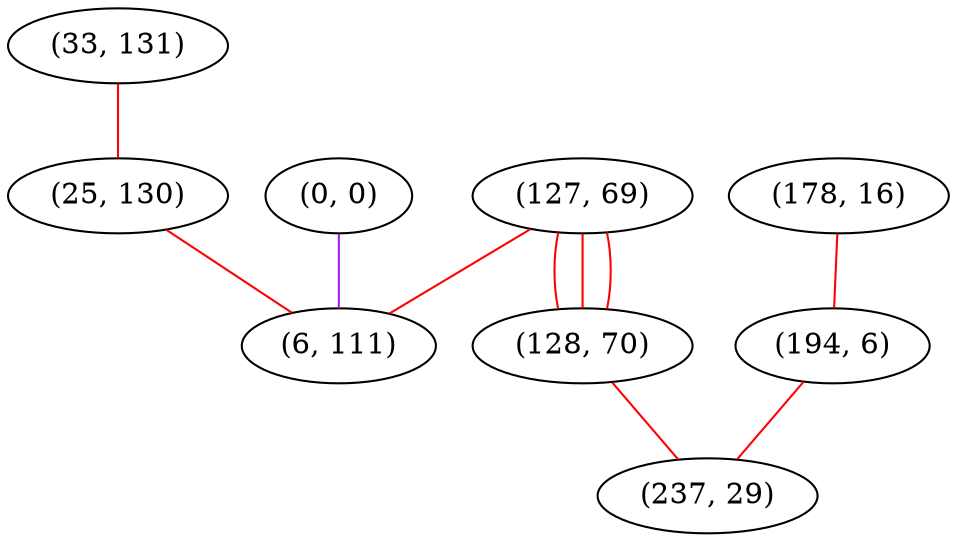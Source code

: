 graph "" {
"(33, 131)";
"(178, 16)";
"(127, 69)";
"(0, 0)";
"(128, 70)";
"(194, 6)";
"(237, 29)";
"(25, 130)";
"(6, 111)";
"(33, 131)" -- "(25, 130)"  [color=red, key=0, weight=1];
"(178, 16)" -- "(194, 6)"  [color=red, key=0, weight=1];
"(127, 69)" -- "(128, 70)"  [color=red, key=0, weight=1];
"(127, 69)" -- "(128, 70)"  [color=red, key=1, weight=1];
"(127, 69)" -- "(128, 70)"  [color=red, key=2, weight=1];
"(127, 69)" -- "(6, 111)"  [color=red, key=0, weight=1];
"(0, 0)" -- "(6, 111)"  [color=purple, key=0, weight=4];
"(128, 70)" -- "(237, 29)"  [color=red, key=0, weight=1];
"(194, 6)" -- "(237, 29)"  [color=red, key=0, weight=1];
"(25, 130)" -- "(6, 111)"  [color=red, key=0, weight=1];
}
